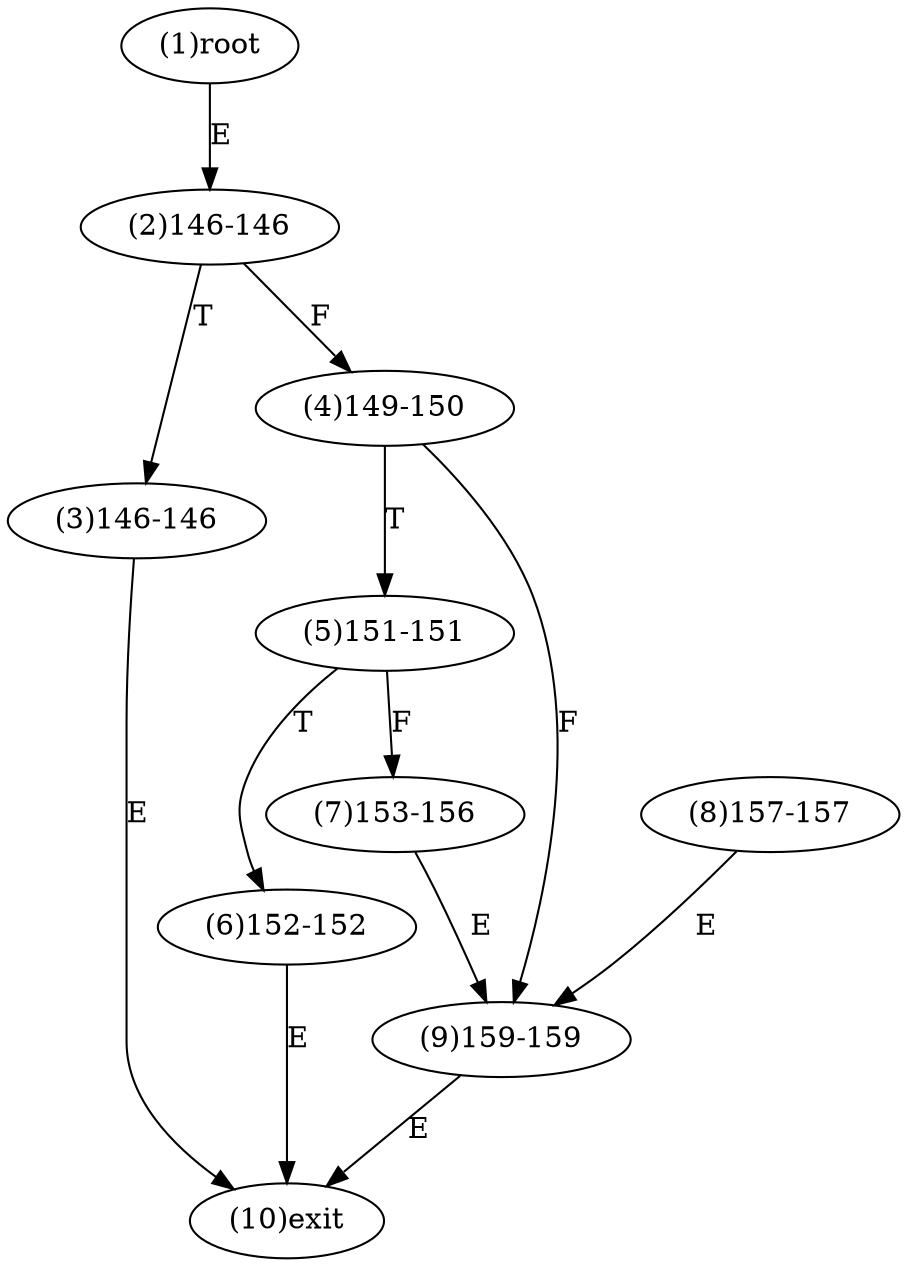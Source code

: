 digraph "" { 
1[ label="(1)root"];
2[ label="(2)146-146"];
3[ label="(3)146-146"];
4[ label="(4)149-150"];
5[ label="(5)151-151"];
6[ label="(6)152-152"];
7[ label="(7)153-156"];
8[ label="(8)157-157"];
9[ label="(9)159-159"];
10[ label="(10)exit"];
1->2[ label="E"];
2->4[ label="F"];
2->3[ label="T"];
3->10[ label="E"];
4->9[ label="F"];
4->5[ label="T"];
5->7[ label="F"];
5->6[ label="T"];
6->10[ label="E"];
7->9[ label="E"];
8->9[ label="E"];
9->10[ label="E"];
}